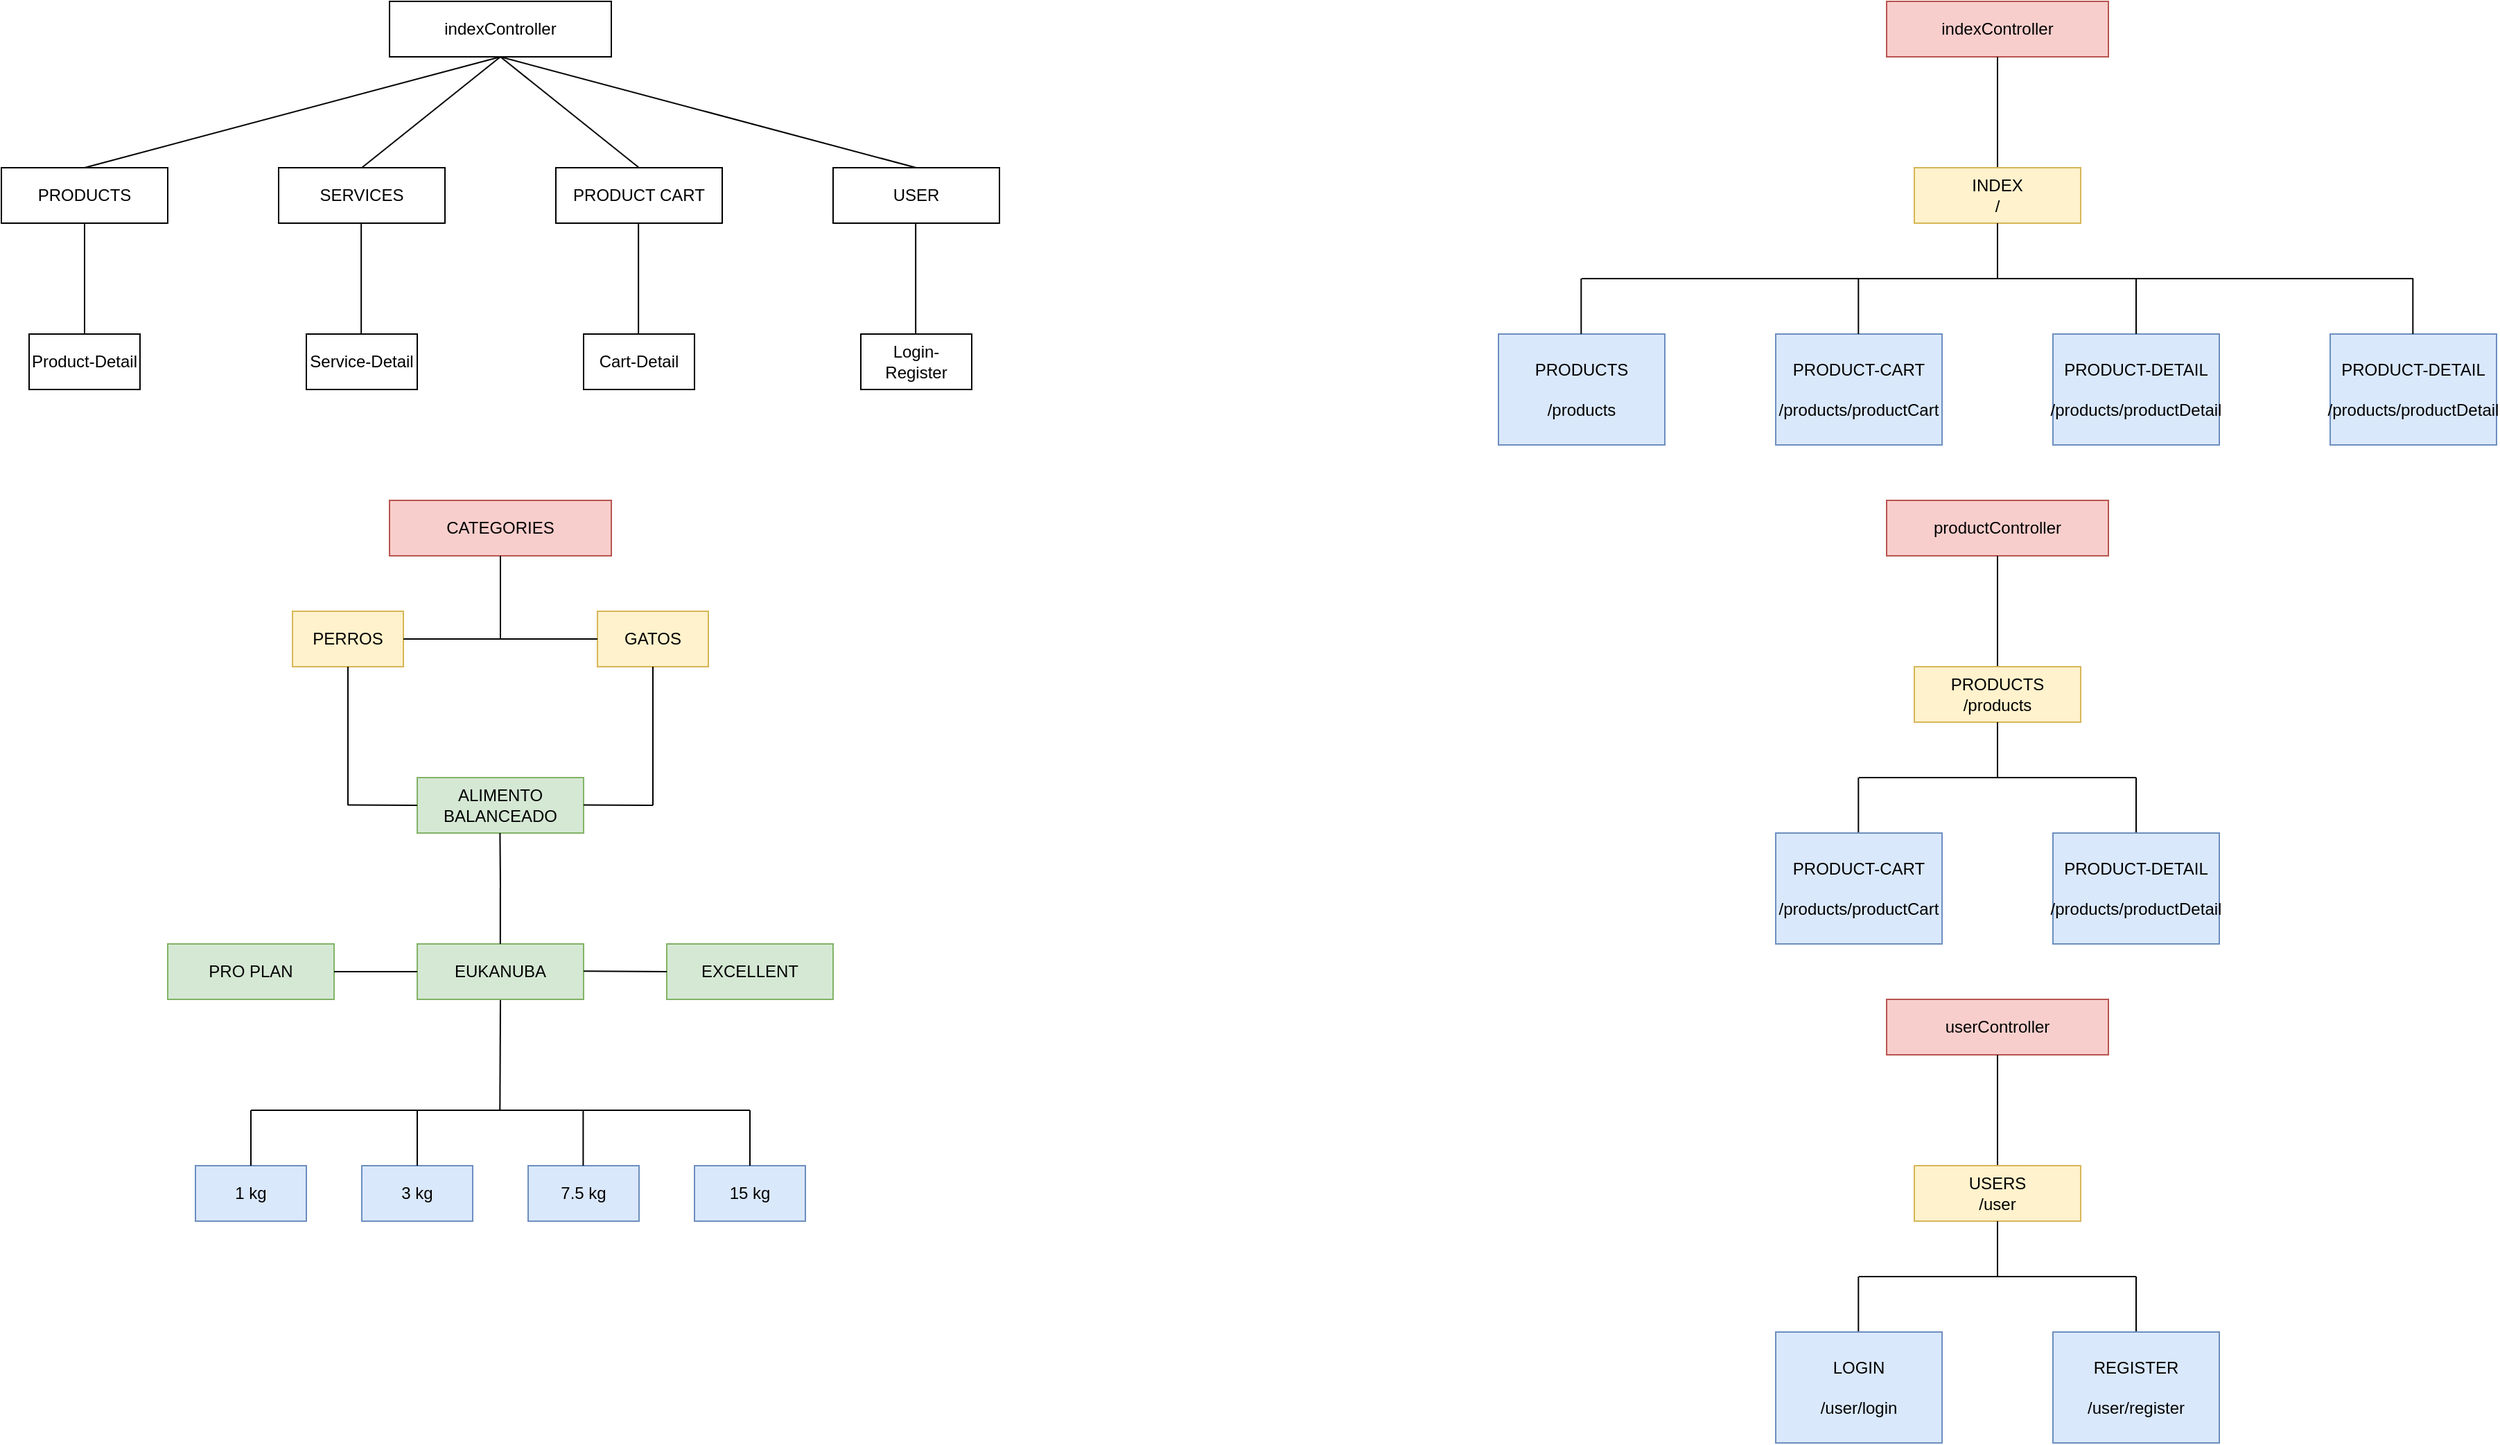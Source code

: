 <mxfile version="18.0.6" type="device"><diagram id="_hoDHRGqH7p5ynz6VvGE" name="Page-1"><mxGraphModel dx="981" dy="548" grid="1" gridSize="10" guides="1" tooltips="1" connect="1" arrows="1" fold="1" page="1" pageScale="1" pageWidth="50000" pageHeight="2000" math="0" shadow="0"><root><mxCell id="0"/><mxCell id="1" parent="0"/><mxCell id="j-nwEdrJJkcHJBh0n5-T-2" value="indexController" style="rounded=0;whiteSpace=wrap;html=1;" parent="1" vertex="1"><mxGeometry x="640" y="200" width="160" height="40" as="geometry"/></mxCell><mxCell id="j-nwEdrJJkcHJBh0n5-T-33" value="" style="endArrow=none;html=1;rounded=0;exitX=0.5;exitY=0;exitDx=0;exitDy=0;entryX=0.5;entryY=1;entryDx=0;entryDy=0;" parent="1" source="j-nwEdrJJkcHJBh0n5-T-46" target="j-nwEdrJJkcHJBh0n5-T-2" edge="1"><mxGeometry width="50" height="50" relative="1" as="geometry"><mxPoint x="480" y="320" as="sourcePoint"/><mxPoint x="640" y="240" as="targetPoint"/></mxGeometry></mxCell><mxCell id="j-nwEdrJJkcHJBh0n5-T-34" value="" style="endArrow=none;html=1;rounded=0;exitX=0.5;exitY=0;exitDx=0;exitDy=0;entryX=0.5;entryY=1;entryDx=0;entryDy=0;" parent="1" source="j-nwEdrJJkcHJBh0n5-T-43" target="j-nwEdrJJkcHJBh0n5-T-2" edge="1"><mxGeometry width="50" height="50" relative="1" as="geometry"><mxPoint x="640" y="320" as="sourcePoint"/><mxPoint x="650" y="230" as="targetPoint"/></mxGeometry></mxCell><mxCell id="j-nwEdrJJkcHJBh0n5-T-37" value="" style="endArrow=none;html=1;rounded=0;entryX=0.5;entryY=0;entryDx=0;entryDy=0;exitX=0.5;exitY=1;exitDx=0;exitDy=0;" parent="1" source="j-nwEdrJJkcHJBh0n5-T-2" target="j-nwEdrJJkcHJBh0n5-T-45" edge="1"><mxGeometry width="50" height="50" relative="1" as="geometry"><mxPoint x="746" y="270" as="sourcePoint"/><mxPoint x="960" y="320" as="targetPoint"/></mxGeometry></mxCell><mxCell id="j-nwEdrJJkcHJBh0n5-T-42" value="" style="endArrow=none;html=1;rounded=0;entryX=0.5;entryY=0;entryDx=0;entryDy=0;exitX=0.5;exitY=1;exitDx=0;exitDy=0;" parent="1" source="j-nwEdrJJkcHJBh0n5-T-2" target="j-nwEdrJJkcHJBh0n5-T-44" edge="1"><mxGeometry width="50" height="50" relative="1" as="geometry"><mxPoint x="730" y="250" as="sourcePoint"/><mxPoint x="806" y="320" as="targetPoint"/></mxGeometry></mxCell><mxCell id="j-nwEdrJJkcHJBh0n5-T-43" value="SERVICES" style="rounded=0;whiteSpace=wrap;html=1;" parent="1" vertex="1"><mxGeometry x="560" y="320" width="120" height="40" as="geometry"/></mxCell><mxCell id="j-nwEdrJJkcHJBh0n5-T-44" value="PRODUCT CART" style="rounded=0;whiteSpace=wrap;html=1;" parent="1" vertex="1"><mxGeometry x="760" y="320" width="120" height="40" as="geometry"/></mxCell><mxCell id="j-nwEdrJJkcHJBh0n5-T-45" value="USER" style="rounded=0;whiteSpace=wrap;html=1;" parent="1" vertex="1"><mxGeometry x="960" y="320" width="120" height="40" as="geometry"/></mxCell><mxCell id="j-nwEdrJJkcHJBh0n5-T-46" value="PRODUCTS" style="rounded=0;whiteSpace=wrap;html=1;" parent="1" vertex="1"><mxGeometry x="360" y="320" width="120" height="40" as="geometry"/></mxCell><mxCell id="j-nwEdrJJkcHJBh0n5-T-47" value="Service-Detail" style="rounded=0;whiteSpace=wrap;html=1;" parent="1" vertex="1"><mxGeometry x="580" y="440" width="80" height="40" as="geometry"/></mxCell><mxCell id="j-nwEdrJJkcHJBh0n5-T-48" value="Product-Detail" style="rounded=0;whiteSpace=wrap;html=1;" parent="1" vertex="1"><mxGeometry x="380" y="440" width="80" height="40" as="geometry"/></mxCell><mxCell id="j-nwEdrJJkcHJBh0n5-T-49" value="Cart-Detail" style="rounded=0;whiteSpace=wrap;html=1;" parent="1" vertex="1"><mxGeometry x="780" y="440" width="80" height="40" as="geometry"/></mxCell><mxCell id="j-nwEdrJJkcHJBh0n5-T-50" value="Login-Register" style="rounded=0;whiteSpace=wrap;html=1;" parent="1" vertex="1"><mxGeometry x="980" y="440" width="80" height="40" as="geometry"/></mxCell><mxCell id="j-nwEdrJJkcHJBh0n5-T-51" value="" style="endArrow=none;html=1;rounded=0;exitX=0.5;exitY=0;exitDx=0;exitDy=0;entryX=0.5;entryY=1;entryDx=0;entryDy=0;" parent="1" source="j-nwEdrJJkcHJBh0n5-T-48" target="j-nwEdrJJkcHJBh0n5-T-46" edge="1"><mxGeometry width="50" height="50" relative="1" as="geometry"><mxPoint x="370" y="410" as="sourcePoint"/><mxPoint x="420" y="360" as="targetPoint"/></mxGeometry></mxCell><mxCell id="j-nwEdrJJkcHJBh0n5-T-52" value="" style="endArrow=none;html=1;rounded=0;exitX=0.5;exitY=0;exitDx=0;exitDy=0;entryX=0.5;entryY=1;entryDx=0;entryDy=0;" parent="1" edge="1"><mxGeometry width="50" height="50" relative="1" as="geometry"><mxPoint x="619.58" y="440" as="sourcePoint"/><mxPoint x="619.58" y="360.0" as="targetPoint"/></mxGeometry></mxCell><mxCell id="j-nwEdrJJkcHJBh0n5-T-53" value="" style="endArrow=none;html=1;rounded=0;exitX=0.5;exitY=0;exitDx=0;exitDy=0;entryX=0.5;entryY=1;entryDx=0;entryDy=0;" parent="1" edge="1"><mxGeometry width="50" height="50" relative="1" as="geometry"><mxPoint x="819.58" y="440" as="sourcePoint"/><mxPoint x="819.58" y="360.0" as="targetPoint"/></mxGeometry></mxCell><mxCell id="j-nwEdrJJkcHJBh0n5-T-54" value="" style="endArrow=none;html=1;rounded=0;exitX=0.5;exitY=0;exitDx=0;exitDy=0;entryX=0.5;entryY=1;entryDx=0;entryDy=0;" parent="1" edge="1"><mxGeometry width="50" height="50" relative="1" as="geometry"><mxPoint x="1019.58" y="440" as="sourcePoint"/><mxPoint x="1019.58" y="360.0" as="targetPoint"/></mxGeometry></mxCell><mxCell id="7TEPea09C9r30dFm1f6L-1" value="CATEGORIES" style="rounded=0;whiteSpace=wrap;html=1;fillColor=#f8cecc;strokeColor=#b85450;" parent="1" vertex="1"><mxGeometry x="640" y="560" width="160" height="40" as="geometry"/></mxCell><mxCell id="7TEPea09C9r30dFm1f6L-5" value="" style="endArrow=none;html=1;rounded=0;exitX=0.5;exitY=1;exitDx=0;exitDy=0;" parent="1" source="7TEPea09C9r30dFm1f6L-1" edge="1"><mxGeometry width="50" height="50" relative="1" as="geometry"><mxPoint x="730" y="610" as="sourcePoint"/><mxPoint x="720" y="660" as="targetPoint"/></mxGeometry></mxCell><mxCell id="7TEPea09C9r30dFm1f6L-10" value="PERROS" style="rounded=0;whiteSpace=wrap;html=1;fillColor=#fff2cc;strokeColor=#d6b656;" parent="1" vertex="1"><mxGeometry x="570" y="640" width="80" height="40" as="geometry"/></mxCell><mxCell id="7TEPea09C9r30dFm1f6L-24" value="GATOS" style="rounded=0;whiteSpace=wrap;html=1;fillColor=#fff2cc;strokeColor=#d6b656;" parent="1" vertex="1"><mxGeometry x="790" y="640" width="80" height="40" as="geometry"/></mxCell><mxCell id="GFyX-vzfI8-jOThtPd0N-1" value="ALIMENTO BALANCEADO" style="rounded=0;whiteSpace=wrap;html=1;fillColor=#d5e8d4;strokeColor=#82b366;" parent="1" vertex="1"><mxGeometry x="660" y="760" width="120" height="40" as="geometry"/></mxCell><mxCell id="GFyX-vzfI8-jOThtPd0N-3" value="" style="endArrow=none;html=1;rounded=0;exitX=1;exitY=0.5;exitDx=0;exitDy=0;entryX=0;entryY=0.5;entryDx=0;entryDy=0;" parent="1" source="7TEPea09C9r30dFm1f6L-10" target="7TEPea09C9r30dFm1f6L-24" edge="1"><mxGeometry width="50" height="50" relative="1" as="geometry"><mxPoint x="700" y="640" as="sourcePoint"/><mxPoint x="700" y="680" as="targetPoint"/></mxGeometry></mxCell><mxCell id="GFyX-vzfI8-jOThtPd0N-6" value="" style="endArrow=none;html=1;rounded=0;exitX=0.5;exitY=1;exitDx=0;exitDy=0;" parent="1" source="7TEPea09C9r30dFm1f6L-10" edge="1"><mxGeometry width="50" height="50" relative="1" as="geometry"><mxPoint x="600" y="690" as="sourcePoint"/><mxPoint x="610" y="780" as="targetPoint"/></mxGeometry></mxCell><mxCell id="GFyX-vzfI8-jOThtPd0N-7" value="" style="endArrow=none;html=1;rounded=0;entryX=0.5;entryY=1;entryDx=0;entryDy=0;" parent="1" target="7TEPea09C9r30dFm1f6L-24" edge="1"><mxGeometry width="50" height="50" relative="1" as="geometry"><mxPoint x="830" y="780" as="sourcePoint"/><mxPoint x="730" y="730" as="targetPoint"/></mxGeometry></mxCell><mxCell id="V0Y3n4dDIyPAnK_ITjiZ-2" value="" style="endArrow=none;html=1;rounded=0;" parent="1" edge="1"><mxGeometry width="50" height="50" relative="1" as="geometry"><mxPoint x="780" y="779.71" as="sourcePoint"/><mxPoint x="830" y="780" as="targetPoint"/></mxGeometry></mxCell><mxCell id="V0Y3n4dDIyPAnK_ITjiZ-3" value="" style="endArrow=none;html=1;rounded=0;entryX=0;entryY=0.5;entryDx=0;entryDy=0;" parent="1" target="GFyX-vzfI8-jOThtPd0N-1" edge="1"><mxGeometry width="50" height="50" relative="1" as="geometry"><mxPoint x="610" y="779.71" as="sourcePoint"/><mxPoint x="830" y="779.71" as="targetPoint"/></mxGeometry></mxCell><mxCell id="V0Y3n4dDIyPAnK_ITjiZ-4" value="" style="endArrow=none;html=1;rounded=0;exitX=0.5;exitY=1;exitDx=0;exitDy=0;" parent="1" edge="1"><mxGeometry width="50" height="50" relative="1" as="geometry"><mxPoint x="719.71" y="800" as="sourcePoint"/><mxPoint x="720" y="840" as="targetPoint"/></mxGeometry></mxCell><mxCell id="V0Y3n4dDIyPAnK_ITjiZ-17" value="7.5 kg" style="rounded=0;whiteSpace=wrap;html=1;fillColor=#dae8fc;strokeColor=#6c8ebf;" parent="1" vertex="1"><mxGeometry x="740" y="1040" width="80" height="40" as="geometry"/></mxCell><mxCell id="V0Y3n4dDIyPAnK_ITjiZ-18" value="3 kg" style="rounded=0;whiteSpace=wrap;html=1;fillColor=#dae8fc;strokeColor=#6c8ebf;" parent="1" vertex="1"><mxGeometry x="620" y="1040" width="80" height="40" as="geometry"/></mxCell><mxCell id="V0Y3n4dDIyPAnK_ITjiZ-19" value="15 kg" style="rounded=0;whiteSpace=wrap;html=1;fillColor=#dae8fc;strokeColor=#6c8ebf;" parent="1" vertex="1"><mxGeometry x="860" y="1040" width="80" height="40" as="geometry"/></mxCell><mxCell id="V0Y3n4dDIyPAnK_ITjiZ-22" value="" style="endArrow=none;html=1;rounded=0;" parent="1" edge="1"><mxGeometry width="50" height="50" relative="1" as="geometry"><mxPoint x="900" y="1040" as="sourcePoint"/><mxPoint x="900" y="1000" as="targetPoint"/></mxGeometry></mxCell><mxCell id="V0Y3n4dDIyPAnK_ITjiZ-24" value="" style="endArrow=none;html=1;rounded=0;entryX=0.5;entryY=1;entryDx=0;entryDy=0;" parent="1" edge="1" target="0LkBaQKGvtiJ86LIH0sG-2"><mxGeometry width="50" height="50" relative="1" as="geometry"><mxPoint x="719.66" y="1000" as="sourcePoint"/><mxPoint x="719.66" y="960" as="targetPoint"/></mxGeometry></mxCell><mxCell id="V0Y3n4dDIyPAnK_ITjiZ-43" value="productController" style="rounded=0;whiteSpace=wrap;html=1;fillColor=#f8cecc;strokeColor=#b85450;" parent="1" vertex="1"><mxGeometry x="1720" y="560" width="160" height="40" as="geometry"/></mxCell><mxCell id="V0Y3n4dDIyPAnK_ITjiZ-44" value="" style="endArrow=none;html=1;rounded=0;exitX=0.5;exitY=0;exitDx=0;exitDy=0;entryX=0.5;entryY=1;entryDx=0;entryDy=0;" parent="1" source="V0Y3n4dDIyPAnK_ITjiZ-51" target="V0Y3n4dDIyPAnK_ITjiZ-43" edge="1"><mxGeometry width="50" height="50" relative="1" as="geometry"><mxPoint x="1560" y="680" as="sourcePoint"/><mxPoint x="1720" y="600" as="targetPoint"/></mxGeometry></mxCell><mxCell id="V0Y3n4dDIyPAnK_ITjiZ-51" value="PRODUCTS&lt;br&gt;/products" style="rounded=0;whiteSpace=wrap;html=1;fillColor=#fff2cc;strokeColor=#d6b656;" parent="1" vertex="1"><mxGeometry x="1740" y="680" width="120" height="40" as="geometry"/></mxCell><mxCell id="V0Y3n4dDIyPAnK_ITjiZ-60" value="" style="endArrow=none;html=1;rounded=0;entryX=0.5;entryY=1;entryDx=0;entryDy=0;" parent="1" target="V0Y3n4dDIyPAnK_ITjiZ-51" edge="1"><mxGeometry width="50" height="50" relative="1" as="geometry"><mxPoint x="1800" y="760" as="sourcePoint"/><mxPoint x="1630" y="730" as="targetPoint"/></mxGeometry></mxCell><mxCell id="V0Y3n4dDIyPAnK_ITjiZ-62" value="" style="endArrow=none;html=1;rounded=0;exitX=0.5;exitY=0;exitDx=0;exitDy=0;" parent="1" edge="1"><mxGeometry width="50" height="50" relative="1" as="geometry"><mxPoint x="1900" y="800" as="sourcePoint"/><mxPoint x="1900" y="760" as="targetPoint"/></mxGeometry></mxCell><mxCell id="V0Y3n4dDIyPAnK_ITjiZ-63" value="" style="endArrow=none;html=1;rounded=0;entryX=0.5;entryY=1;entryDx=0;entryDy=0;" parent="1" edge="1"><mxGeometry width="50" height="50" relative="1" as="geometry"><mxPoint x="1699.66" y="800" as="sourcePoint"/><mxPoint x="1699.66" y="760" as="targetPoint"/></mxGeometry></mxCell><mxCell id="V0Y3n4dDIyPAnK_ITjiZ-64" value="" style="endArrow=none;html=1;rounded=0;" parent="1" edge="1"><mxGeometry width="50" height="50" relative="1" as="geometry"><mxPoint x="1900" y="760" as="sourcePoint"/><mxPoint x="1700" y="760" as="targetPoint"/></mxGeometry></mxCell><mxCell id="V0Y3n4dDIyPAnK_ITjiZ-65" value="indexController" style="rounded=0;whiteSpace=wrap;html=1;fillColor=#f8cecc;strokeColor=#b85450;" parent="1" vertex="1"><mxGeometry x="1720" y="200" width="160" height="40" as="geometry"/></mxCell><mxCell id="V0Y3n4dDIyPAnK_ITjiZ-66" value="" style="endArrow=none;html=1;rounded=0;exitX=0.5;exitY=0;exitDx=0;exitDy=0;entryX=0.5;entryY=1;entryDx=0;entryDy=0;" parent="1" source="V0Y3n4dDIyPAnK_ITjiZ-67" target="V0Y3n4dDIyPAnK_ITjiZ-65" edge="1"><mxGeometry width="50" height="50" relative="1" as="geometry"><mxPoint x="1560" y="320" as="sourcePoint"/><mxPoint x="1720" y="240" as="targetPoint"/></mxGeometry></mxCell><mxCell id="V0Y3n4dDIyPAnK_ITjiZ-67" value="INDEX&lt;br&gt;/" style="rounded=0;whiteSpace=wrap;html=1;fillColor=#fff2cc;strokeColor=#d6b656;" parent="1" vertex="1"><mxGeometry x="1740" y="320" width="120" height="40" as="geometry"/></mxCell><mxCell id="V0Y3n4dDIyPAnK_ITjiZ-68" value="PRODUCT-CART&lt;br&gt;&lt;br&gt;/products/productCart" style="rounded=0;whiteSpace=wrap;html=1;fillColor=#dae8fc;strokeColor=#6c8ebf;" parent="1" vertex="1"><mxGeometry x="1640" y="440" width="120" height="80" as="geometry"/></mxCell><mxCell id="V0Y3n4dDIyPAnK_ITjiZ-69" value="" style="endArrow=none;html=1;rounded=0;entryX=0.5;entryY=1;entryDx=0;entryDy=0;" parent="1" target="V0Y3n4dDIyPAnK_ITjiZ-67" edge="1"><mxGeometry width="50" height="50" relative="1" as="geometry"><mxPoint x="1800" y="400" as="sourcePoint"/><mxPoint x="1630" y="370" as="targetPoint"/></mxGeometry></mxCell><mxCell id="V0Y3n4dDIyPAnK_ITjiZ-70" value="PRODUCT-DETAIL&lt;br&gt;&lt;br&gt;/products/productDetail" style="rounded=0;whiteSpace=wrap;html=1;fillColor=#dae8fc;strokeColor=#6c8ebf;" parent="1" vertex="1"><mxGeometry x="1840" y="440" width="120" height="80" as="geometry"/></mxCell><mxCell id="V0Y3n4dDIyPAnK_ITjiZ-71" value="" style="endArrow=none;html=1;rounded=0;exitX=0.5;exitY=0;exitDx=0;exitDy=0;" parent="1" source="V0Y3n4dDIyPAnK_ITjiZ-70" edge="1"><mxGeometry width="50" height="50" relative="1" as="geometry"><mxPoint x="1900" y="410" as="sourcePoint"/><mxPoint x="1900" y="400" as="targetPoint"/></mxGeometry></mxCell><mxCell id="V0Y3n4dDIyPAnK_ITjiZ-72" value="" style="endArrow=none;html=1;rounded=0;entryX=0.5;entryY=1;entryDx=0;entryDy=0;" parent="1" edge="1"><mxGeometry width="50" height="50" relative="1" as="geometry"><mxPoint x="1699.66" y="440" as="sourcePoint"/><mxPoint x="1699.66" y="400" as="targetPoint"/></mxGeometry></mxCell><mxCell id="V0Y3n4dDIyPAnK_ITjiZ-73" value="" style="endArrow=none;html=1;rounded=0;" parent="1" edge="1"><mxGeometry width="50" height="50" relative="1" as="geometry"><mxPoint x="2100" y="400" as="sourcePoint"/><mxPoint x="1500" y="400" as="targetPoint"/></mxGeometry></mxCell><mxCell id="V0Y3n4dDIyPAnK_ITjiZ-74" value="PRODUCTS&lt;br&gt;&lt;br&gt;/products" style="rounded=0;whiteSpace=wrap;html=1;fillColor=#dae8fc;strokeColor=#6c8ebf;" parent="1" vertex="1"><mxGeometry x="1440" y="440" width="120" height="80" as="geometry"/></mxCell><mxCell id="V0Y3n4dDIyPAnK_ITjiZ-75" value="" style="endArrow=none;html=1;rounded=0;entryX=0.5;entryY=1;entryDx=0;entryDy=0;" parent="1" edge="1"><mxGeometry width="50" height="50" relative="1" as="geometry"><mxPoint x="1499.66" y="440" as="sourcePoint"/><mxPoint x="1499.66" y="400" as="targetPoint"/></mxGeometry></mxCell><mxCell id="V0Y3n4dDIyPAnK_ITjiZ-77" value="PRODUCT-DETAIL&lt;br&gt;&lt;br&gt;/products/productDetail" style="rounded=0;whiteSpace=wrap;html=1;fillColor=#dae8fc;strokeColor=#6c8ebf;" parent="1" vertex="1"><mxGeometry x="2040" y="440" width="120" height="80" as="geometry"/></mxCell><mxCell id="V0Y3n4dDIyPAnK_ITjiZ-78" value="" style="endArrow=none;html=1;rounded=0;exitX=0.5;exitY=0;exitDx=0;exitDy=0;" parent="1" edge="1"><mxGeometry width="50" height="50" relative="1" as="geometry"><mxPoint x="2099.66" y="440" as="sourcePoint"/><mxPoint x="2099.66" y="400" as="targetPoint"/></mxGeometry></mxCell><mxCell id="V0Y3n4dDIyPAnK_ITjiZ-79" value="PRODUCT-CART&lt;br&gt;&lt;br&gt;/products/productCart" style="rounded=0;whiteSpace=wrap;html=1;fillColor=#dae8fc;strokeColor=#6c8ebf;" parent="1" vertex="1"><mxGeometry x="1640" y="800" width="120" height="80" as="geometry"/></mxCell><mxCell id="V0Y3n4dDIyPAnK_ITjiZ-80" value="PRODUCT-DETAIL&lt;br&gt;&lt;br&gt;/products/productDetail" style="rounded=0;whiteSpace=wrap;html=1;fillColor=#dae8fc;strokeColor=#6c8ebf;" parent="1" vertex="1"><mxGeometry x="1840" y="800" width="120" height="80" as="geometry"/></mxCell><mxCell id="V0Y3n4dDIyPAnK_ITjiZ-81" value="userController" style="rounded=0;whiteSpace=wrap;html=1;fillColor=#f8cecc;strokeColor=#b85450;" parent="1" vertex="1"><mxGeometry x="1720" y="920" width="160" height="40" as="geometry"/></mxCell><mxCell id="V0Y3n4dDIyPAnK_ITjiZ-82" value="" style="endArrow=none;html=1;rounded=0;exitX=0.5;exitY=0;exitDx=0;exitDy=0;entryX=0.5;entryY=1;entryDx=0;entryDy=0;" parent="1" source="V0Y3n4dDIyPAnK_ITjiZ-83" target="V0Y3n4dDIyPAnK_ITjiZ-81" edge="1"><mxGeometry width="50" height="50" relative="1" as="geometry"><mxPoint x="1560" y="1040" as="sourcePoint"/><mxPoint x="1720" y="960" as="targetPoint"/></mxGeometry></mxCell><mxCell id="V0Y3n4dDIyPAnK_ITjiZ-83" value="USERS&lt;br&gt;/user" style="rounded=0;whiteSpace=wrap;html=1;fillColor=#fff2cc;strokeColor=#d6b656;" parent="1" vertex="1"><mxGeometry x="1740" y="1040" width="120" height="40" as="geometry"/></mxCell><mxCell id="V0Y3n4dDIyPAnK_ITjiZ-84" value="" style="endArrow=none;html=1;rounded=0;entryX=0.5;entryY=1;entryDx=0;entryDy=0;" parent="1" target="V0Y3n4dDIyPAnK_ITjiZ-83" edge="1"><mxGeometry width="50" height="50" relative="1" as="geometry"><mxPoint x="1800" y="1120" as="sourcePoint"/><mxPoint x="1630" y="1090" as="targetPoint"/></mxGeometry></mxCell><mxCell id="V0Y3n4dDIyPAnK_ITjiZ-85" value="" style="endArrow=none;html=1;rounded=0;exitX=0.5;exitY=0;exitDx=0;exitDy=0;" parent="1" edge="1"><mxGeometry width="50" height="50" relative="1" as="geometry"><mxPoint x="1900" y="1160" as="sourcePoint"/><mxPoint x="1900" y="1120" as="targetPoint"/></mxGeometry></mxCell><mxCell id="V0Y3n4dDIyPAnK_ITjiZ-86" value="" style="endArrow=none;html=1;rounded=0;entryX=0.5;entryY=1;entryDx=0;entryDy=0;" parent="1" edge="1"><mxGeometry width="50" height="50" relative="1" as="geometry"><mxPoint x="1699.66" y="1160" as="sourcePoint"/><mxPoint x="1699.66" y="1120" as="targetPoint"/></mxGeometry></mxCell><mxCell id="V0Y3n4dDIyPAnK_ITjiZ-87" value="" style="endArrow=none;html=1;rounded=0;" parent="1" edge="1"><mxGeometry width="50" height="50" relative="1" as="geometry"><mxPoint x="1900" y="1120" as="sourcePoint"/><mxPoint x="1700" y="1120" as="targetPoint"/></mxGeometry></mxCell><mxCell id="V0Y3n4dDIyPAnK_ITjiZ-88" value="LOGIN&lt;br&gt;&lt;br&gt;/user/login" style="rounded=0;whiteSpace=wrap;html=1;fillColor=#dae8fc;strokeColor=#6c8ebf;" parent="1" vertex="1"><mxGeometry x="1640" y="1160" width="120" height="80" as="geometry"/></mxCell><mxCell id="V0Y3n4dDIyPAnK_ITjiZ-89" value="REGISTER&lt;br&gt;&lt;br&gt;/user/register" style="rounded=0;whiteSpace=wrap;html=1;fillColor=#dae8fc;strokeColor=#6c8ebf;" parent="1" vertex="1"><mxGeometry x="1840" y="1160" width="120" height="80" as="geometry"/></mxCell><mxCell id="0LkBaQKGvtiJ86LIH0sG-1" value="PRO PLAN" style="rounded=0;whiteSpace=wrap;html=1;fillColor=#d5e8d4;strokeColor=#82b366;" vertex="1" parent="1"><mxGeometry x="480" y="880" width="120" height="40" as="geometry"/></mxCell><mxCell id="0LkBaQKGvtiJ86LIH0sG-2" value="EUKANUBA" style="rounded=0;whiteSpace=wrap;html=1;fillColor=#d5e8d4;strokeColor=#82b366;" vertex="1" parent="1"><mxGeometry x="660" y="880" width="120" height="40" as="geometry"/></mxCell><mxCell id="0LkBaQKGvtiJ86LIH0sG-3" value="EXCELLENT" style="rounded=0;whiteSpace=wrap;html=1;fillColor=#d5e8d4;strokeColor=#82b366;" vertex="1" parent="1"><mxGeometry x="840" y="880" width="120" height="40" as="geometry"/></mxCell><mxCell id="0LkBaQKGvtiJ86LIH0sG-4" value="" style="endArrow=none;html=1;rounded=0;" edge="1" parent="1"><mxGeometry width="50" height="50" relative="1" as="geometry"><mxPoint x="719.92" y="880" as="sourcePoint"/><mxPoint x="719.92" y="840" as="targetPoint"/></mxGeometry></mxCell><mxCell id="0LkBaQKGvtiJ86LIH0sG-5" value="" style="endArrow=none;html=1;rounded=0;entryX=0;entryY=0.5;entryDx=0;entryDy=0;exitX=1;exitY=0.5;exitDx=0;exitDy=0;" edge="1" parent="1" source="0LkBaQKGvtiJ86LIH0sG-1" target="0LkBaQKGvtiJ86LIH0sG-2"><mxGeometry width="50" height="50" relative="1" as="geometry"><mxPoint x="620" y="930" as="sourcePoint"/><mxPoint x="620" y="890" as="targetPoint"/></mxGeometry></mxCell><mxCell id="0LkBaQKGvtiJ86LIH0sG-9" value="" style="endArrow=none;html=1;rounded=0;" edge="1" parent="1"><mxGeometry width="50" height="50" relative="1" as="geometry"><mxPoint x="540" y="1000" as="sourcePoint"/><mxPoint x="900" y="1000" as="targetPoint"/></mxGeometry></mxCell><mxCell id="0LkBaQKGvtiJ86LIH0sG-10" value="" style="endArrow=none;html=1;rounded=0;" edge="1" parent="1"><mxGeometry width="50" height="50" relative="1" as="geometry"><mxPoint x="779.71" y="1040" as="sourcePoint"/><mxPoint x="779.71" y="1000" as="targetPoint"/></mxGeometry></mxCell><mxCell id="0LkBaQKGvtiJ86LIH0sG-11" value="" style="endArrow=none;html=1;rounded=0;" edge="1" parent="1"><mxGeometry width="50" height="50" relative="1" as="geometry"><mxPoint x="660" y="1040" as="sourcePoint"/><mxPoint x="660" y="1000" as="targetPoint"/></mxGeometry></mxCell><mxCell id="0LkBaQKGvtiJ86LIH0sG-13" value="1 kg" style="rounded=0;whiteSpace=wrap;html=1;fillColor=#dae8fc;strokeColor=#6c8ebf;" vertex="1" parent="1"><mxGeometry x="500" y="1040" width="80" height="40" as="geometry"/></mxCell><mxCell id="0LkBaQKGvtiJ86LIH0sG-14" value="" style="endArrow=none;html=1;rounded=0;" edge="1" parent="1"><mxGeometry width="50" height="50" relative="1" as="geometry"><mxPoint x="540" y="1040" as="sourcePoint"/><mxPoint x="540" y="1000" as="targetPoint"/></mxGeometry></mxCell><mxCell id="0LkBaQKGvtiJ86LIH0sG-15" value="" style="endArrow=none;html=1;rounded=0;entryX=0;entryY=0.5;entryDx=0;entryDy=0;" edge="1" parent="1" target="0LkBaQKGvtiJ86LIH0sG-3"><mxGeometry width="50" height="50" relative="1" as="geometry"><mxPoint x="780" y="899.66" as="sourcePoint"/><mxPoint x="830" y="899.95" as="targetPoint"/></mxGeometry></mxCell></root></mxGraphModel></diagram></mxfile>